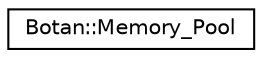 digraph "Graphical Class Hierarchy"
{
  edge [fontname="Helvetica",fontsize="10",labelfontname="Helvetica",labelfontsize="10"];
  node [fontname="Helvetica",fontsize="10",shape=record];
  rankdir="LR";
  Node0 [label="Botan::Memory_Pool",height=0.2,width=0.4,color="black", fillcolor="white", style="filled",URL="$class_botan_1_1_memory___pool.html"];
}
